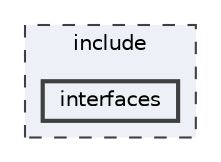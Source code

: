 digraph "include/interfaces"
{
 // LATEX_PDF_SIZE
  bgcolor="transparent";
  edge [fontname=Helvetica,fontsize=10,labelfontname=Helvetica,labelfontsize=10];
  node [fontname=Helvetica,fontsize=10,shape=box,height=0.2,width=0.4];
  compound=true
  subgraph clusterdir_d44c64559bbebec7f509842c48db8b23 {
    graph [ bgcolor="#edf0f7", pencolor="grey25", label="include", fontname=Helvetica,fontsize=10 style="filled,dashed", URL="dir_d44c64559bbebec7f509842c48db8b23.html",tooltip=""]
  dir_b6a1b25c97174b03ee33ad89b32089b9 [label="interfaces", fillcolor="#edf0f7", color="grey25", style="filled,bold", URL="dir_b6a1b25c97174b03ee33ad89b32089b9.html",tooltip=""];
  }
}
